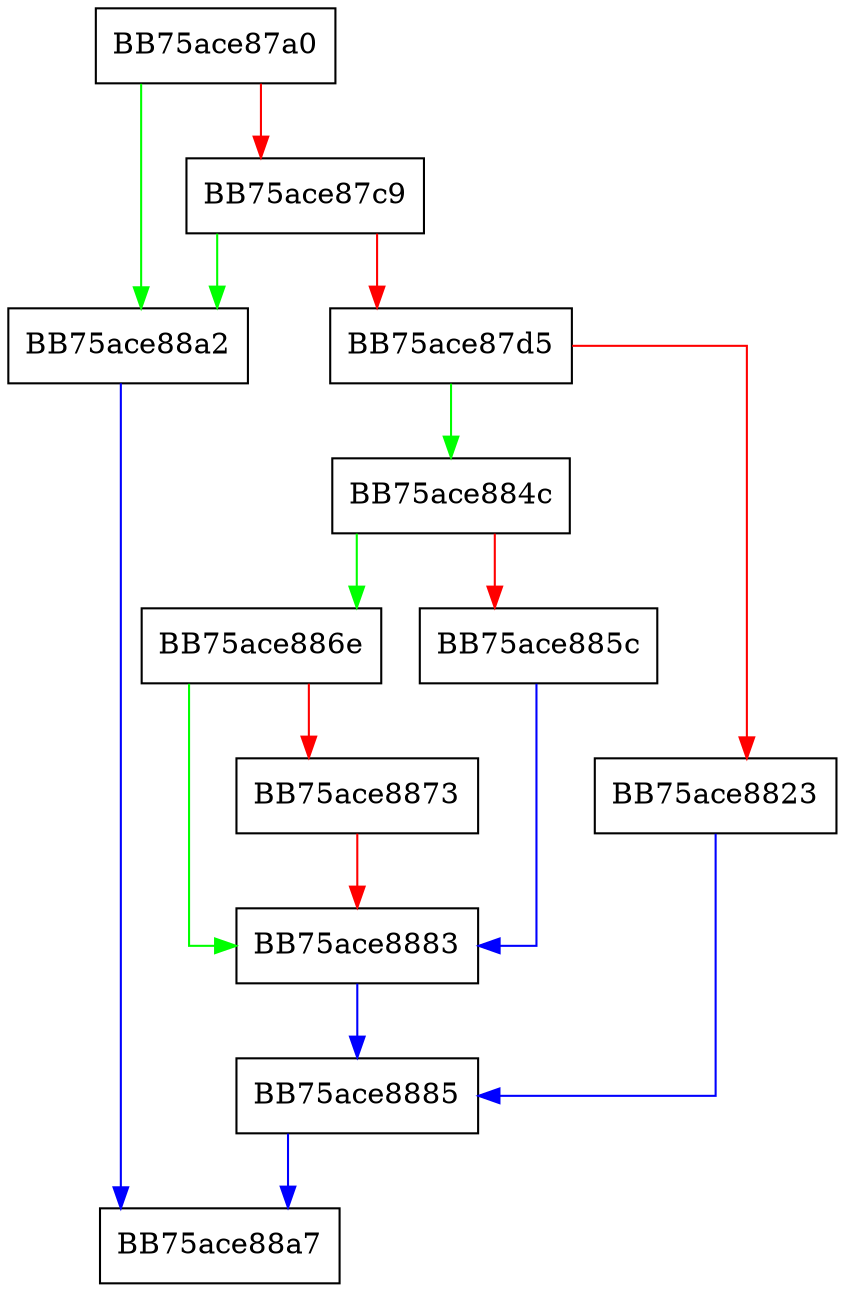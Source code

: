 digraph _get_gpu_results {
  node [shape="box"];
  graph [splines=ortho];
  BB75ace87a0 -> BB75ace88a2 [color="green"];
  BB75ace87a0 -> BB75ace87c9 [color="red"];
  BB75ace87c9 -> BB75ace88a2 [color="green"];
  BB75ace87c9 -> BB75ace87d5 [color="red"];
  BB75ace87d5 -> BB75ace884c [color="green"];
  BB75ace87d5 -> BB75ace8823 [color="red"];
  BB75ace8823 -> BB75ace8885 [color="blue"];
  BB75ace884c -> BB75ace886e [color="green"];
  BB75ace884c -> BB75ace885c [color="red"];
  BB75ace885c -> BB75ace8883 [color="blue"];
  BB75ace886e -> BB75ace8883 [color="green"];
  BB75ace886e -> BB75ace8873 [color="red"];
  BB75ace8873 -> BB75ace8883 [color="red"];
  BB75ace8883 -> BB75ace8885 [color="blue"];
  BB75ace8885 -> BB75ace88a7 [color="blue"];
  BB75ace88a2 -> BB75ace88a7 [color="blue"];
}